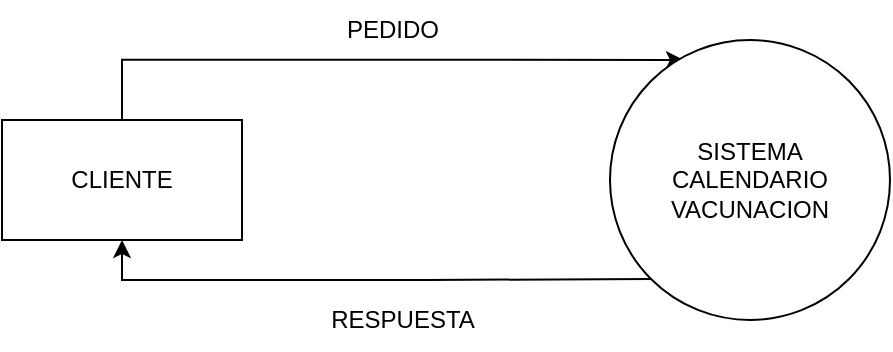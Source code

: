 <mxfile version="20.3.0" type="device"><diagram id="TXofJqHoQEKC8VmLXZy3" name="Página-1"><mxGraphModel dx="1062" dy="884" grid="1" gridSize="10" guides="1" tooltips="1" connect="1" arrows="1" fold="1" page="1" pageScale="1" pageWidth="827" pageHeight="1169" math="0" shadow="0"><root><mxCell id="0"/><mxCell id="1" parent="0"/><mxCell id="56qYTOV5XqmKmCiLTA8Q-3" style="edgeStyle=orthogonalEdgeStyle;rounded=0;orthogonalLoop=1;jettySize=auto;html=1;exitX=0.5;exitY=0;exitDx=0;exitDy=0;entryX=0.264;entryY=0.071;entryDx=0;entryDy=0;entryPerimeter=0;" edge="1" parent="1" source="56qYTOV5XqmKmCiLTA8Q-1" target="56qYTOV5XqmKmCiLTA8Q-2"><mxGeometry relative="1" as="geometry"/></mxCell><mxCell id="56qYTOV5XqmKmCiLTA8Q-4" style="edgeStyle=orthogonalEdgeStyle;rounded=0;orthogonalLoop=1;jettySize=auto;html=1;exitX=0.5;exitY=1;exitDx=0;exitDy=0;entryX=0;entryY=1;entryDx=0;entryDy=0;endArrow=none;endFill=0;startArrow=classic;startFill=1;" edge="1" parent="1" source="56qYTOV5XqmKmCiLTA8Q-1" target="56qYTOV5XqmKmCiLTA8Q-2"><mxGeometry relative="1" as="geometry"/></mxCell><mxCell id="56qYTOV5XqmKmCiLTA8Q-1" value="CLIENTE" style="rounded=0;whiteSpace=wrap;html=1;" vertex="1" parent="1"><mxGeometry x="110" y="370" width="120" height="60" as="geometry"/></mxCell><mxCell id="56qYTOV5XqmKmCiLTA8Q-2" value="SISTEMA&lt;br&gt;CALENDARIO&lt;br&gt;VACUNACION" style="ellipse;whiteSpace=wrap;html=1;aspect=fixed;" vertex="1" parent="1"><mxGeometry x="414" y="330" width="140" height="140" as="geometry"/></mxCell><mxCell id="56qYTOV5XqmKmCiLTA8Q-5" value="PEDIDO" style="text;html=1;align=center;verticalAlign=middle;resizable=0;points=[];autosize=1;strokeColor=none;fillColor=none;" vertex="1" parent="1"><mxGeometry x="270" y="310" width="70" height="30" as="geometry"/></mxCell><mxCell id="56qYTOV5XqmKmCiLTA8Q-6" value="RESPUESTA" style="text;html=1;align=center;verticalAlign=middle;resizable=0;points=[];autosize=1;strokeColor=none;fillColor=none;" vertex="1" parent="1"><mxGeometry x="260" y="455" width="100" height="30" as="geometry"/></mxCell></root></mxGraphModel></diagram></mxfile>